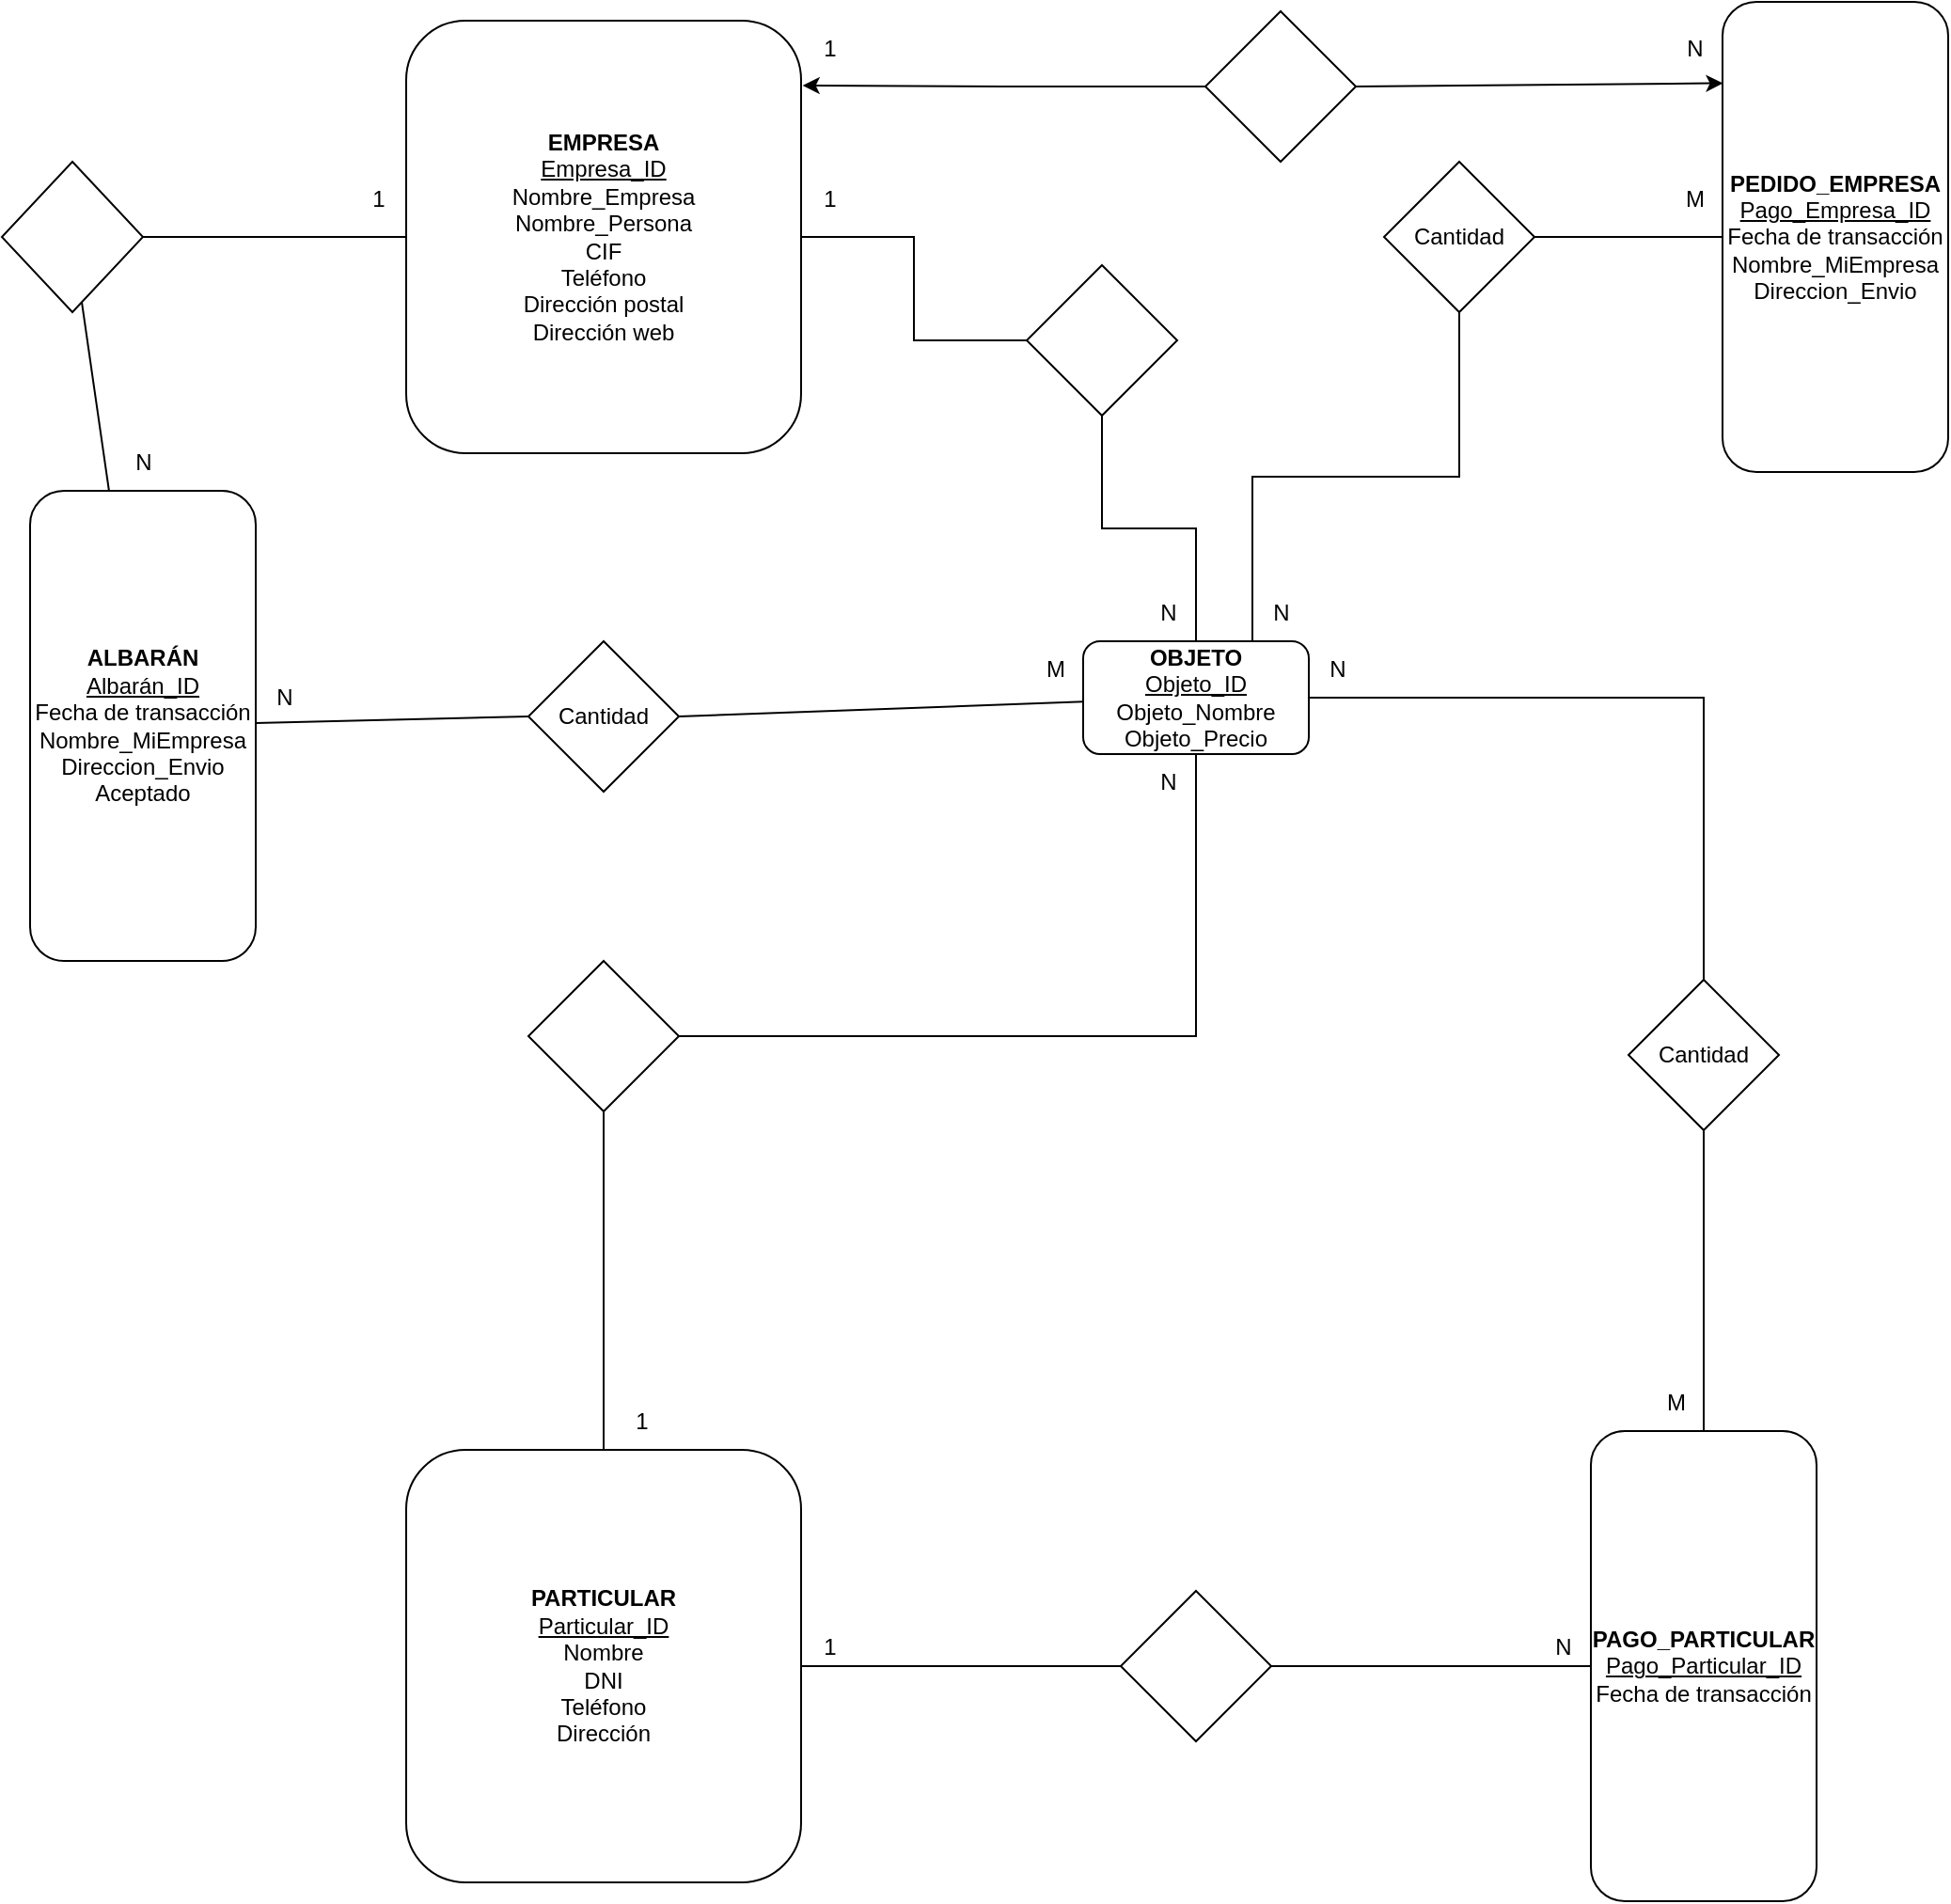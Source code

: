 <mxfile version="22.0.2" type="device">
  <diagram id="R2lEEEUBdFMjLlhIrx00" name="Page-1">
    <mxGraphModel dx="1668" dy="965" grid="1" gridSize="10" guides="1" tooltips="1" connect="1" arrows="1" fold="1" page="1" pageScale="1" pageWidth="3300" pageHeight="4681" math="0" shadow="0" extFonts="Permanent Marker^https://fonts.googleapis.com/css?family=Permanent+Marker">
      <root>
        <mxCell id="0" />
        <mxCell id="1" parent="0" />
        <mxCell id="d3Ae1B5yTBoHco1hY4Hx-2" style="edgeStyle=orthogonalEdgeStyle;rounded=0;orthogonalLoop=1;jettySize=auto;html=1;endArrow=none;endFill=0;" parent="1" source="n0mMWxhvP-sqwE2bE1Zy-1" target="d3Ae1B5yTBoHco1hY4Hx-1" edge="1">
          <mxGeometry relative="1" as="geometry" />
        </mxCell>
        <mxCell id="d3Ae1B5yTBoHco1hY4Hx-5" style="edgeStyle=orthogonalEdgeStyle;rounded=0;orthogonalLoop=1;jettySize=auto;html=1;endArrow=none;endFill=0;" parent="1" source="n0mMWxhvP-sqwE2bE1Zy-1" target="n0mMWxhvP-sqwE2bE1Zy-2" edge="1">
          <mxGeometry relative="1" as="geometry" />
        </mxCell>
        <mxCell id="n0mMWxhvP-sqwE2bE1Zy-1" value="&lt;b&gt;PARTICULAR&lt;/b&gt;&lt;br&gt;&lt;u&gt;Particular_ID&lt;/u&gt;&lt;br&gt;Nombre&lt;br&gt;DNI&lt;br&gt;Teléfono&lt;br&gt;Dirección" style="rounded=1;whiteSpace=wrap;html=1;" parent="1" vertex="1">
          <mxGeometry x="300" y="830" width="210" height="230" as="geometry" />
        </mxCell>
        <mxCell id="d3Ae1B5yTBoHco1hY4Hx-6" style="edgeStyle=orthogonalEdgeStyle;rounded=0;orthogonalLoop=1;jettySize=auto;html=1;endArrow=none;endFill=0;" parent="1" source="n0mMWxhvP-sqwE2bE1Zy-2" target="n0mMWxhvP-sqwE2bE1Zy-4" edge="1">
          <mxGeometry relative="1" as="geometry" />
        </mxCell>
        <mxCell id="n0mMWxhvP-sqwE2bE1Zy-2" value="" style="rhombus;whiteSpace=wrap;html=1;" parent="1" vertex="1">
          <mxGeometry x="680" y="905" width="80" height="80" as="geometry" />
        </mxCell>
        <mxCell id="d3Ae1B5yTBoHco1hY4Hx-11" style="edgeStyle=orthogonalEdgeStyle;rounded=0;orthogonalLoop=1;jettySize=auto;html=1;exitX=0.5;exitY=0;exitDx=0;exitDy=0;endArrow=none;endFill=0;" parent="1" source="n0mMWxhvP-sqwE2bE1Zy-4" target="d3Ae1B5yTBoHco1hY4Hx-9" edge="1">
          <mxGeometry relative="1" as="geometry" />
        </mxCell>
        <mxCell id="n0mMWxhvP-sqwE2bE1Zy-4" value="&lt;b&gt;PAGO_PARTICULAR&lt;/b&gt;&lt;br&gt;&lt;u&gt;Pago_Particular_ID&lt;/u&gt;&lt;br&gt;Fecha de transacción" style="rounded=1;whiteSpace=wrap;html=1;" parent="1" vertex="1">
          <mxGeometry x="930" y="820" width="120" height="250" as="geometry" />
        </mxCell>
        <mxCell id="d3Ae1B5yTBoHco1hY4Hx-10" style="edgeStyle=orthogonalEdgeStyle;rounded=0;orthogonalLoop=1;jettySize=auto;html=1;endArrow=none;endFill=0;" parent="1" source="n0mMWxhvP-sqwE2bE1Zy-5" target="d3Ae1B5yTBoHco1hY4Hx-9" edge="1">
          <mxGeometry relative="1" as="geometry" />
        </mxCell>
        <mxCell id="d3Ae1B5yTBoHco1hY4Hx-22" style="edgeStyle=orthogonalEdgeStyle;rounded=0;orthogonalLoop=1;jettySize=auto;html=1;exitX=0.75;exitY=0;exitDx=0;exitDy=0;endArrow=none;endFill=0;" parent="1" source="n0mMWxhvP-sqwE2bE1Zy-5" target="d3Ae1B5yTBoHco1hY4Hx-21" edge="1">
          <mxGeometry relative="1" as="geometry">
            <mxPoint x="764.97" y="355.06" as="sourcePoint" />
            <mxPoint x="825.029" y="150.001" as="targetPoint" />
          </mxGeometry>
        </mxCell>
        <mxCell id="n0mMWxhvP-sqwE2bE1Zy-5" value="&lt;b&gt;OBJETO&lt;/b&gt;&lt;br&gt;&lt;u&gt;Objeto_ID&lt;/u&gt;&lt;br&gt;Objeto_Nombre&lt;br&gt;Objeto_Precio" style="rounded=1;whiteSpace=wrap;html=1;" parent="1" vertex="1">
          <mxGeometry x="660" y="400" width="120" height="60" as="geometry" />
        </mxCell>
        <mxCell id="d3Ae1B5yTBoHco1hY4Hx-3" style="rounded=0;orthogonalLoop=1;jettySize=auto;html=1;endArrow=none;endFill=0;edgeStyle=orthogonalEdgeStyle;" parent="1" source="d3Ae1B5yTBoHco1hY4Hx-1" target="n0mMWxhvP-sqwE2bE1Zy-5" edge="1">
          <mxGeometry relative="1" as="geometry" />
        </mxCell>
        <mxCell id="d3Ae1B5yTBoHco1hY4Hx-1" value="" style="rhombus;whiteSpace=wrap;html=1;" parent="1" vertex="1">
          <mxGeometry x="365" y="570" width="80" height="80" as="geometry" />
        </mxCell>
        <mxCell id="d3Ae1B5yTBoHco1hY4Hx-7" value="1" style="text;html=1;align=center;verticalAlign=middle;resizable=0;points=[];autosize=1;strokeColor=none;fillColor=none;" parent="1" vertex="1">
          <mxGeometry x="410" y="800" width="30" height="30" as="geometry" />
        </mxCell>
        <mxCell id="d3Ae1B5yTBoHco1hY4Hx-8" value="N" style="text;html=1;align=center;verticalAlign=middle;resizable=0;points=[];autosize=1;strokeColor=none;fillColor=none;" parent="1" vertex="1">
          <mxGeometry x="690" y="460" width="30" height="30" as="geometry" />
        </mxCell>
        <mxCell id="d3Ae1B5yTBoHco1hY4Hx-9" value="Cantidad" style="rhombus;whiteSpace=wrap;html=1;" parent="1" vertex="1">
          <mxGeometry x="950" y="580" width="80" height="80" as="geometry" />
        </mxCell>
        <mxCell id="d3Ae1B5yTBoHco1hY4Hx-12" value="1" style="text;html=1;align=center;verticalAlign=middle;resizable=0;points=[];autosize=1;strokeColor=none;fillColor=none;" parent="1" vertex="1">
          <mxGeometry x="510" y="920" width="30" height="30" as="geometry" />
        </mxCell>
        <mxCell id="d3Ae1B5yTBoHco1hY4Hx-13" value="N" style="text;html=1;align=center;verticalAlign=middle;resizable=0;points=[];autosize=1;strokeColor=none;fillColor=none;" parent="1" vertex="1">
          <mxGeometry x="900" y="920" width="30" height="30" as="geometry" />
        </mxCell>
        <mxCell id="d3Ae1B5yTBoHco1hY4Hx-14" value="N" style="text;html=1;align=center;verticalAlign=middle;resizable=0;points=[];autosize=1;strokeColor=none;fillColor=none;" parent="1" vertex="1">
          <mxGeometry x="780" y="400" width="30" height="30" as="geometry" />
        </mxCell>
        <mxCell id="d3Ae1B5yTBoHco1hY4Hx-15" value="M" style="text;html=1;align=center;verticalAlign=middle;resizable=0;points=[];autosize=1;strokeColor=none;fillColor=none;" parent="1" vertex="1">
          <mxGeometry x="960" y="790" width="30" height="30" as="geometry" />
        </mxCell>
        <mxCell id="d3Ae1B5yTBoHco1hY4Hx-16" value="&lt;b&gt;EMPRESA&lt;/b&gt;&lt;br&gt;&lt;u&gt;Empresa_ID&lt;/u&gt;&lt;br&gt;Nombre_Empresa&lt;br&gt;Nombre_Persona&lt;br&gt;CIF&lt;br&gt;Teléfono&lt;br&gt;Dirección postal&lt;br&gt;Dirección web" style="rounded=1;whiteSpace=wrap;html=1;" parent="1" vertex="1">
          <mxGeometry x="300" y="70" width="210" height="230" as="geometry" />
        </mxCell>
        <mxCell id="d3Ae1B5yTBoHco1hY4Hx-23" style="edgeStyle=orthogonalEdgeStyle;rounded=0;orthogonalLoop=1;jettySize=auto;html=1;endArrow=none;endFill=0;" parent="1" source="d3Ae1B5yTBoHco1hY4Hx-17" target="d3Ae1B5yTBoHco1hY4Hx-21" edge="1">
          <mxGeometry relative="1" as="geometry" />
        </mxCell>
        <mxCell id="d3Ae1B5yTBoHco1hY4Hx-17" value="&lt;b&gt;PEDIDO_EMPRESA&lt;/b&gt;&lt;br&gt;&lt;u&gt;Pago_Empresa_ID&lt;/u&gt;&lt;br&gt;Fecha de transacción&lt;br&gt;Nombre_MiEmpresa&lt;br&gt;Direccion_Envio" style="rounded=1;whiteSpace=wrap;html=1;" parent="1" vertex="1">
          <mxGeometry x="1000" y="60" width="120" height="250" as="geometry" />
        </mxCell>
        <mxCell id="d3Ae1B5yTBoHco1hY4Hx-20" value="N" style="text;html=1;align=center;verticalAlign=middle;resizable=0;points=[];autosize=1;strokeColor=none;fillColor=none;" parent="1" vertex="1">
          <mxGeometry x="690" y="370" width="30" height="30" as="geometry" />
        </mxCell>
        <mxCell id="d3Ae1B5yTBoHco1hY4Hx-21" value="Cantidad" style="rhombus;whiteSpace=wrap;html=1;" parent="1" vertex="1">
          <mxGeometry x="820" y="145" width="80" height="80" as="geometry" />
        </mxCell>
        <mxCell id="d3Ae1B5yTBoHco1hY4Hx-24" value="1" style="text;html=1;align=center;verticalAlign=middle;resizable=0;points=[];autosize=1;strokeColor=none;fillColor=none;" parent="1" vertex="1">
          <mxGeometry x="510" y="150" width="30" height="30" as="geometry" />
        </mxCell>
        <mxCell id="d3Ae1B5yTBoHco1hY4Hx-25" value="N" style="text;html=1;align=center;verticalAlign=middle;resizable=0;points=[];autosize=1;strokeColor=none;fillColor=none;" parent="1" vertex="1">
          <mxGeometry x="750" y="370" width="30" height="30" as="geometry" />
        </mxCell>
        <mxCell id="d3Ae1B5yTBoHco1hY4Hx-26" value="M" style="text;html=1;align=center;verticalAlign=middle;resizable=0;points=[];autosize=1;strokeColor=none;fillColor=none;" parent="1" vertex="1">
          <mxGeometry x="970" y="150" width="30" height="30" as="geometry" />
        </mxCell>
        <mxCell id="nMzpv4OyYny99e_UV_rZ-2" style="edgeStyle=orthogonalEdgeStyle;rounded=0;orthogonalLoop=1;jettySize=auto;html=1;exitX=0;exitY=0.5;exitDx=0;exitDy=0;entryX=1.004;entryY=0.15;entryDx=0;entryDy=0;entryPerimeter=0;" edge="1" parent="1" source="nMzpv4OyYny99e_UV_rZ-1" target="d3Ae1B5yTBoHco1hY4Hx-16">
          <mxGeometry relative="1" as="geometry" />
        </mxCell>
        <mxCell id="nMzpv4OyYny99e_UV_rZ-1" value="" style="rhombus;whiteSpace=wrap;html=1;" vertex="1" parent="1">
          <mxGeometry x="725" y="65" width="80" height="80" as="geometry" />
        </mxCell>
        <mxCell id="nMzpv4OyYny99e_UV_rZ-3" style="rounded=0;orthogonalLoop=1;jettySize=auto;html=1;exitX=1;exitY=0.5;exitDx=0;exitDy=0;entryX=0.002;entryY=0.173;entryDx=0;entryDy=0;entryPerimeter=0;" edge="1" parent="1" source="nMzpv4OyYny99e_UV_rZ-1" target="d3Ae1B5yTBoHco1hY4Hx-17">
          <mxGeometry relative="1" as="geometry" />
        </mxCell>
        <mxCell id="nMzpv4OyYny99e_UV_rZ-4" value="1" style="text;html=1;align=center;verticalAlign=middle;resizable=0;points=[];autosize=1;strokeColor=none;fillColor=none;" vertex="1" parent="1">
          <mxGeometry x="510" y="70" width="30" height="30" as="geometry" />
        </mxCell>
        <mxCell id="nMzpv4OyYny99e_UV_rZ-5" value="N" style="text;html=1;align=center;verticalAlign=middle;resizable=0;points=[];autosize=1;strokeColor=none;fillColor=none;" vertex="1" parent="1">
          <mxGeometry x="970" y="70" width="30" height="30" as="geometry" />
        </mxCell>
        <mxCell id="nMzpv4OyYny99e_UV_rZ-6" value="&lt;b&gt;ALBARÁN&lt;br&gt;&lt;/b&gt;&lt;u&gt;Albarán_ID&lt;/u&gt;&lt;br&gt;Fecha de transacción&lt;br&gt;Nombre_MiEmpresa&lt;br&gt;Direccion_Envio&lt;br&gt;Aceptado" style="rounded=1;whiteSpace=wrap;html=1;" vertex="1" parent="1">
          <mxGeometry x="100" y="320" width="120" height="250" as="geometry" />
        </mxCell>
        <mxCell id="nMzpv4OyYny99e_UV_rZ-7" style="rounded=0;orthogonalLoop=1;jettySize=auto;html=1;endArrow=none;endFill=0;" edge="1" parent="1" source="nMzpv4OyYny99e_UV_rZ-8" target="d3Ae1B5yTBoHco1hY4Hx-16">
          <mxGeometry relative="1" as="geometry">
            <mxPoint x="-299" y="165" as="targetPoint" />
          </mxGeometry>
        </mxCell>
        <mxCell id="nMzpv4OyYny99e_UV_rZ-8" value="" style="rhombus;whiteSpace=wrap;html=1;" vertex="1" parent="1">
          <mxGeometry x="85" y="145" width="75" height="80" as="geometry" />
        </mxCell>
        <mxCell id="nMzpv4OyYny99e_UV_rZ-9" style="rounded=0;orthogonalLoop=1;jettySize=auto;html=1;endArrow=none;endFill=0;" edge="1" parent="1" source="nMzpv4OyYny99e_UV_rZ-8" target="nMzpv4OyYny99e_UV_rZ-6">
          <mxGeometry relative="1" as="geometry">
            <mxPoint x="190" y="163" as="targetPoint" />
          </mxGeometry>
        </mxCell>
        <mxCell id="nMzpv4OyYny99e_UV_rZ-10" value="1" style="text;html=1;align=center;verticalAlign=middle;resizable=0;points=[];autosize=1;strokeColor=none;fillColor=none;" vertex="1" parent="1">
          <mxGeometry x="270" y="150" width="30" height="30" as="geometry" />
        </mxCell>
        <mxCell id="nMzpv4OyYny99e_UV_rZ-11" value="N" style="text;html=1;align=center;verticalAlign=middle;resizable=0;points=[];autosize=1;strokeColor=none;fillColor=none;" vertex="1" parent="1">
          <mxGeometry x="145" y="290" width="30" height="30" as="geometry" />
        </mxCell>
        <mxCell id="nMzpv4OyYny99e_UV_rZ-13" style="rounded=0;orthogonalLoop=1;jettySize=auto;html=1;exitX=1;exitY=0.5;exitDx=0;exitDy=0;endArrow=none;endFill=0;" edge="1" parent="1" source="nMzpv4OyYny99e_UV_rZ-12" target="n0mMWxhvP-sqwE2bE1Zy-5">
          <mxGeometry relative="1" as="geometry" />
        </mxCell>
        <mxCell id="nMzpv4OyYny99e_UV_rZ-14" style="rounded=0;orthogonalLoop=1;jettySize=auto;html=1;exitX=0;exitY=0.5;exitDx=0;exitDy=0;endArrow=none;endFill=0;" edge="1" parent="1" source="nMzpv4OyYny99e_UV_rZ-12" target="nMzpv4OyYny99e_UV_rZ-6">
          <mxGeometry relative="1" as="geometry" />
        </mxCell>
        <mxCell id="nMzpv4OyYny99e_UV_rZ-12" value="Cantidad" style="rhombus;whiteSpace=wrap;html=1;" vertex="1" parent="1">
          <mxGeometry x="365" y="400" width="80" height="80" as="geometry" />
        </mxCell>
        <mxCell id="nMzpv4OyYny99e_UV_rZ-15" value="N" style="text;html=1;align=center;verticalAlign=middle;resizable=0;points=[];autosize=1;strokeColor=none;fillColor=none;" vertex="1" parent="1">
          <mxGeometry x="220" y="415" width="30" height="30" as="geometry" />
        </mxCell>
        <mxCell id="nMzpv4OyYny99e_UV_rZ-16" value="M" style="text;html=1;align=center;verticalAlign=middle;resizable=0;points=[];autosize=1;strokeColor=none;fillColor=none;" vertex="1" parent="1">
          <mxGeometry x="630" y="400" width="30" height="30" as="geometry" />
        </mxCell>
        <mxCell id="nMzpv4OyYny99e_UV_rZ-18" style="edgeStyle=orthogonalEdgeStyle;rounded=0;orthogonalLoop=1;jettySize=auto;html=1;exitX=0;exitY=0.5;exitDx=0;exitDy=0;entryX=1;entryY=0.5;entryDx=0;entryDy=0;endArrow=none;endFill=0;" edge="1" parent="1" source="nMzpv4OyYny99e_UV_rZ-17" target="d3Ae1B5yTBoHco1hY4Hx-16">
          <mxGeometry relative="1" as="geometry" />
        </mxCell>
        <mxCell id="nMzpv4OyYny99e_UV_rZ-19" style="edgeStyle=orthogonalEdgeStyle;rounded=0;orthogonalLoop=1;jettySize=auto;html=1;exitX=0.5;exitY=1;exitDx=0;exitDy=0;entryX=0.5;entryY=0;entryDx=0;entryDy=0;endArrow=none;endFill=0;" edge="1" parent="1" source="nMzpv4OyYny99e_UV_rZ-17" target="n0mMWxhvP-sqwE2bE1Zy-5">
          <mxGeometry relative="1" as="geometry" />
        </mxCell>
        <mxCell id="nMzpv4OyYny99e_UV_rZ-17" value="" style="rhombus;whiteSpace=wrap;html=1;" vertex="1" parent="1">
          <mxGeometry x="630" y="200" width="80" height="80" as="geometry" />
        </mxCell>
      </root>
    </mxGraphModel>
  </diagram>
</mxfile>
